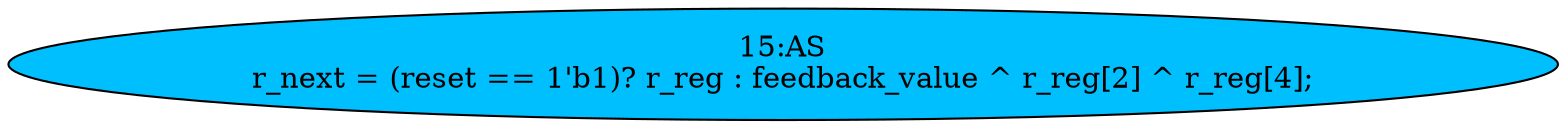 strict digraph "" {
	node [label="\N"];
	"15:AS"	[ast="<pyverilog.vparser.ast.Assign object at 0x7f4a93e996d0>",
		def_var="['r_next']",
		fillcolor=deepskyblue,
		label="15:AS
r_next = (reset == 1'b1)? r_reg : feedback_value ^ r_reg[2] ^ r_reg[4];",
		statements="[]",
		style=filled,
		typ=Assign,
		use_var="['reset', 'r_reg', 'feedback_value', 'r_reg', 'r_reg']"];
}
